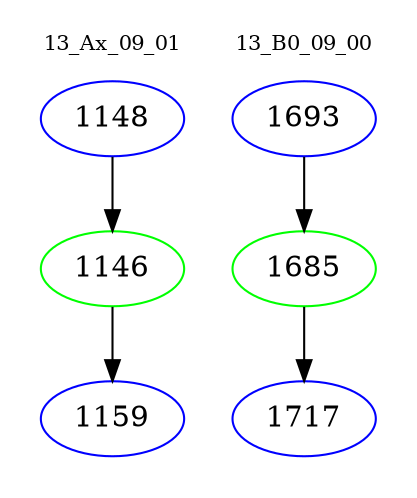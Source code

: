 digraph{
subgraph cluster_0 {
color = white
label = "13_Ax_09_01";
fontsize=10;
T0_1148 [label="1148", color="blue"]
T0_1148 -> T0_1146 [color="black"]
T0_1146 [label="1146", color="green"]
T0_1146 -> T0_1159 [color="black"]
T0_1159 [label="1159", color="blue"]
}
subgraph cluster_1 {
color = white
label = "13_B0_09_00";
fontsize=10;
T1_1693 [label="1693", color="blue"]
T1_1693 -> T1_1685 [color="black"]
T1_1685 [label="1685", color="green"]
T1_1685 -> T1_1717 [color="black"]
T1_1717 [label="1717", color="blue"]
}
}
